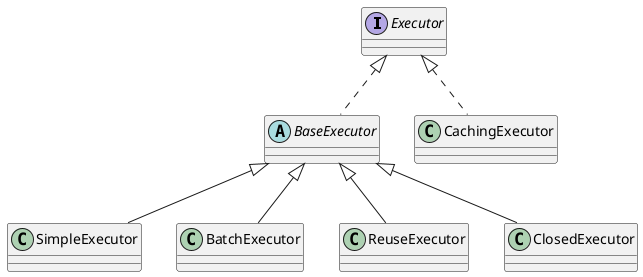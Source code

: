 @startuml
'https://plantuml.com/class-diagram

interface Executor
abstract class BaseExecutor
class CachingExecutor {}
class SimpleExecutor {}
class BatchExecutor {}
class ReuseExecutor {}
class ClosedExecutor {}

Executor <|.. BaseExecutor
Executor <|.. CachingExecutor
BaseExecutor <|-- SimpleExecutor
BaseExecutor <|-- BatchExecutor
BaseExecutor <|-- ReuseExecutor
BaseExecutor <|-- ClosedExecutor


@enduml